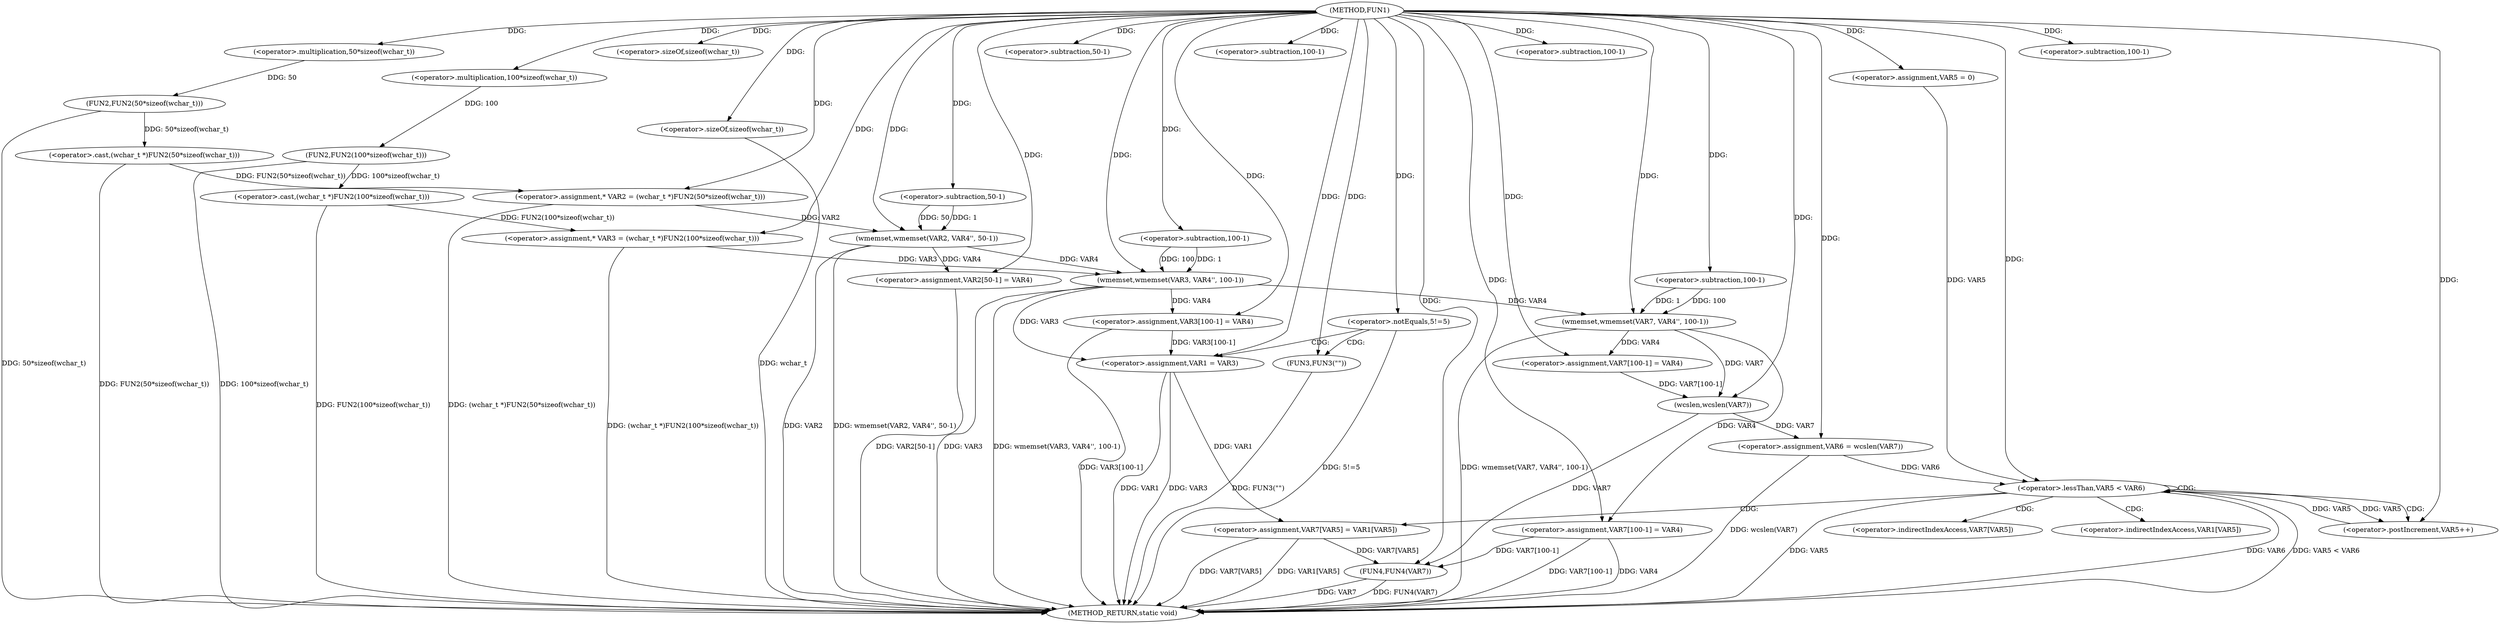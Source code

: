 digraph FUN1 {  
"1000100" [label = "(METHOD,FUN1)" ]
"1000208" [label = "(METHOD_RETURN,static void)" ]
"1000104" [label = "(<operator>.assignment,* VAR2 = (wchar_t *)FUN2(50*sizeof(wchar_t)))" ]
"1000106" [label = "(<operator>.cast,(wchar_t *)FUN2(50*sizeof(wchar_t)))" ]
"1000108" [label = "(FUN2,FUN2(50*sizeof(wchar_t)))" ]
"1000109" [label = "(<operator>.multiplication,50*sizeof(wchar_t))" ]
"1000111" [label = "(<operator>.sizeOf,sizeof(wchar_t))" ]
"1000114" [label = "(<operator>.assignment,* VAR3 = (wchar_t *)FUN2(100*sizeof(wchar_t)))" ]
"1000116" [label = "(<operator>.cast,(wchar_t *)FUN2(100*sizeof(wchar_t)))" ]
"1000118" [label = "(FUN2,FUN2(100*sizeof(wchar_t)))" ]
"1000119" [label = "(<operator>.multiplication,100*sizeof(wchar_t))" ]
"1000121" [label = "(<operator>.sizeOf,sizeof(wchar_t))" ]
"1000123" [label = "(wmemset,wmemset(VAR2, VAR4'', 50-1))" ]
"1000126" [label = "(<operator>.subtraction,50-1)" ]
"1000129" [label = "(<operator>.assignment,VAR2[50-1] = VAR4)" ]
"1000132" [label = "(<operator>.subtraction,50-1)" ]
"1000136" [label = "(wmemset,wmemset(VAR3, VAR4'', 100-1))" ]
"1000139" [label = "(<operator>.subtraction,100-1)" ]
"1000142" [label = "(<operator>.assignment,VAR3[100-1] = VAR4)" ]
"1000145" [label = "(<operator>.subtraction,100-1)" ]
"1000150" [label = "(<operator>.notEquals,5!=5)" ]
"1000154" [label = "(FUN3,FUN3(\"\"))" ]
"1000158" [label = "(<operator>.assignment,VAR1 = VAR3)" ]
"1000165" [label = "(wmemset,wmemset(VAR7, VAR4'', 100-1))" ]
"1000168" [label = "(<operator>.subtraction,100-1)" ]
"1000171" [label = "(<operator>.assignment,VAR7[100-1] = VAR4)" ]
"1000174" [label = "(<operator>.subtraction,100-1)" ]
"1000178" [label = "(<operator>.assignment,VAR6 = wcslen(VAR7))" ]
"1000180" [label = "(wcslen,wcslen(VAR7))" ]
"1000183" [label = "(<operator>.assignment,VAR5 = 0)" ]
"1000186" [label = "(<operator>.lessThan,VAR5 < VAR6)" ]
"1000189" [label = "(<operator>.postIncrement,VAR5++)" ]
"1000192" [label = "(<operator>.assignment,VAR7[VAR5] = VAR1[VAR5])" ]
"1000199" [label = "(<operator>.assignment,VAR7[100-1] = VAR4)" ]
"1000202" [label = "(<operator>.subtraction,100-1)" ]
"1000206" [label = "(FUN4,FUN4(VAR7))" ]
"1000193" [label = "(<operator>.indirectIndexAccess,VAR7[VAR5])" ]
"1000196" [label = "(<operator>.indirectIndexAccess,VAR1[VAR5])" ]
  "1000106" -> "1000208"  [ label = "DDG: FUN2(50*sizeof(wchar_t))"] 
  "1000199" -> "1000208"  [ label = "DDG: VAR7[100-1]"] 
  "1000206" -> "1000208"  [ label = "DDG: VAR7"] 
  "1000116" -> "1000208"  [ label = "DDG: FUN2(100*sizeof(wchar_t))"] 
  "1000154" -> "1000208"  [ label = "DDG: FUN3(\"\")"] 
  "1000192" -> "1000208"  [ label = "DDG: VAR7[VAR5]"] 
  "1000150" -> "1000208"  [ label = "DDG: 5!=5"] 
  "1000192" -> "1000208"  [ label = "DDG: VAR1[VAR5]"] 
  "1000158" -> "1000208"  [ label = "DDG: VAR1"] 
  "1000186" -> "1000208"  [ label = "DDG: VAR6"] 
  "1000129" -> "1000208"  [ label = "DDG: VAR2[50-1]"] 
  "1000186" -> "1000208"  [ label = "DDG: VAR5 < VAR6"] 
  "1000186" -> "1000208"  [ label = "DDG: VAR5"] 
  "1000158" -> "1000208"  [ label = "DDG: VAR3"] 
  "1000206" -> "1000208"  [ label = "DDG: FUN4(VAR7)"] 
  "1000123" -> "1000208"  [ label = "DDG: wmemset(VAR2, VAR4'', 50-1)"] 
  "1000178" -> "1000208"  [ label = "DDG: wcslen(VAR7)"] 
  "1000142" -> "1000208"  [ label = "DDG: VAR3[100-1]"] 
  "1000136" -> "1000208"  [ label = "DDG: wmemset(VAR3, VAR4'', 100-1)"] 
  "1000121" -> "1000208"  [ label = "DDG: wchar_t"] 
  "1000199" -> "1000208"  [ label = "DDG: VAR4"] 
  "1000118" -> "1000208"  [ label = "DDG: 100*sizeof(wchar_t)"] 
  "1000114" -> "1000208"  [ label = "DDG: (wchar_t *)FUN2(100*sizeof(wchar_t))"] 
  "1000136" -> "1000208"  [ label = "DDG: VAR3"] 
  "1000104" -> "1000208"  [ label = "DDG: (wchar_t *)FUN2(50*sizeof(wchar_t))"] 
  "1000108" -> "1000208"  [ label = "DDG: 50*sizeof(wchar_t)"] 
  "1000123" -> "1000208"  [ label = "DDG: VAR2"] 
  "1000165" -> "1000208"  [ label = "DDG: wmemset(VAR7, VAR4'', 100-1)"] 
  "1000106" -> "1000104"  [ label = "DDG: FUN2(50*sizeof(wchar_t))"] 
  "1000100" -> "1000104"  [ label = "DDG: "] 
  "1000108" -> "1000106"  [ label = "DDG: 50*sizeof(wchar_t)"] 
  "1000109" -> "1000108"  [ label = "DDG: 50"] 
  "1000100" -> "1000109"  [ label = "DDG: "] 
  "1000100" -> "1000111"  [ label = "DDG: "] 
  "1000116" -> "1000114"  [ label = "DDG: FUN2(100*sizeof(wchar_t))"] 
  "1000100" -> "1000114"  [ label = "DDG: "] 
  "1000118" -> "1000116"  [ label = "DDG: 100*sizeof(wchar_t)"] 
  "1000119" -> "1000118"  [ label = "DDG: 100"] 
  "1000100" -> "1000119"  [ label = "DDG: "] 
  "1000100" -> "1000121"  [ label = "DDG: "] 
  "1000104" -> "1000123"  [ label = "DDG: VAR2"] 
  "1000100" -> "1000123"  [ label = "DDG: "] 
  "1000126" -> "1000123"  [ label = "DDG: 50"] 
  "1000126" -> "1000123"  [ label = "DDG: 1"] 
  "1000100" -> "1000126"  [ label = "DDG: "] 
  "1000123" -> "1000129"  [ label = "DDG: VAR4"] 
  "1000100" -> "1000129"  [ label = "DDG: "] 
  "1000100" -> "1000132"  [ label = "DDG: "] 
  "1000114" -> "1000136"  [ label = "DDG: VAR3"] 
  "1000100" -> "1000136"  [ label = "DDG: "] 
  "1000123" -> "1000136"  [ label = "DDG: VAR4"] 
  "1000139" -> "1000136"  [ label = "DDG: 100"] 
  "1000139" -> "1000136"  [ label = "DDG: 1"] 
  "1000100" -> "1000139"  [ label = "DDG: "] 
  "1000136" -> "1000142"  [ label = "DDG: VAR4"] 
  "1000100" -> "1000142"  [ label = "DDG: "] 
  "1000100" -> "1000145"  [ label = "DDG: "] 
  "1000100" -> "1000150"  [ label = "DDG: "] 
  "1000100" -> "1000154"  [ label = "DDG: "] 
  "1000142" -> "1000158"  [ label = "DDG: VAR3[100-1]"] 
  "1000136" -> "1000158"  [ label = "DDG: VAR3"] 
  "1000100" -> "1000158"  [ label = "DDG: "] 
  "1000100" -> "1000165"  [ label = "DDG: "] 
  "1000136" -> "1000165"  [ label = "DDG: VAR4"] 
  "1000168" -> "1000165"  [ label = "DDG: 100"] 
  "1000168" -> "1000165"  [ label = "DDG: 1"] 
  "1000100" -> "1000168"  [ label = "DDG: "] 
  "1000165" -> "1000171"  [ label = "DDG: VAR4"] 
  "1000100" -> "1000171"  [ label = "DDG: "] 
  "1000100" -> "1000174"  [ label = "DDG: "] 
  "1000180" -> "1000178"  [ label = "DDG: VAR7"] 
  "1000100" -> "1000178"  [ label = "DDG: "] 
  "1000171" -> "1000180"  [ label = "DDG: VAR7[100-1]"] 
  "1000165" -> "1000180"  [ label = "DDG: VAR7"] 
  "1000100" -> "1000180"  [ label = "DDG: "] 
  "1000100" -> "1000183"  [ label = "DDG: "] 
  "1000189" -> "1000186"  [ label = "DDG: VAR5"] 
  "1000183" -> "1000186"  [ label = "DDG: VAR5"] 
  "1000100" -> "1000186"  [ label = "DDG: "] 
  "1000178" -> "1000186"  [ label = "DDG: VAR6"] 
  "1000186" -> "1000189"  [ label = "DDG: VAR5"] 
  "1000100" -> "1000189"  [ label = "DDG: "] 
  "1000158" -> "1000192"  [ label = "DDG: VAR1"] 
  "1000100" -> "1000199"  [ label = "DDG: "] 
  "1000165" -> "1000199"  [ label = "DDG: VAR4"] 
  "1000100" -> "1000202"  [ label = "DDG: "] 
  "1000199" -> "1000206"  [ label = "DDG: VAR7[100-1]"] 
  "1000180" -> "1000206"  [ label = "DDG: VAR7"] 
  "1000192" -> "1000206"  [ label = "DDG: VAR7[VAR5]"] 
  "1000100" -> "1000206"  [ label = "DDG: "] 
  "1000150" -> "1000154"  [ label = "CDG: "] 
  "1000150" -> "1000158"  [ label = "CDG: "] 
  "1000186" -> "1000193"  [ label = "CDG: "] 
  "1000186" -> "1000186"  [ label = "CDG: "] 
  "1000186" -> "1000192"  [ label = "CDG: "] 
  "1000186" -> "1000189"  [ label = "CDG: "] 
  "1000186" -> "1000196"  [ label = "CDG: "] 
}
